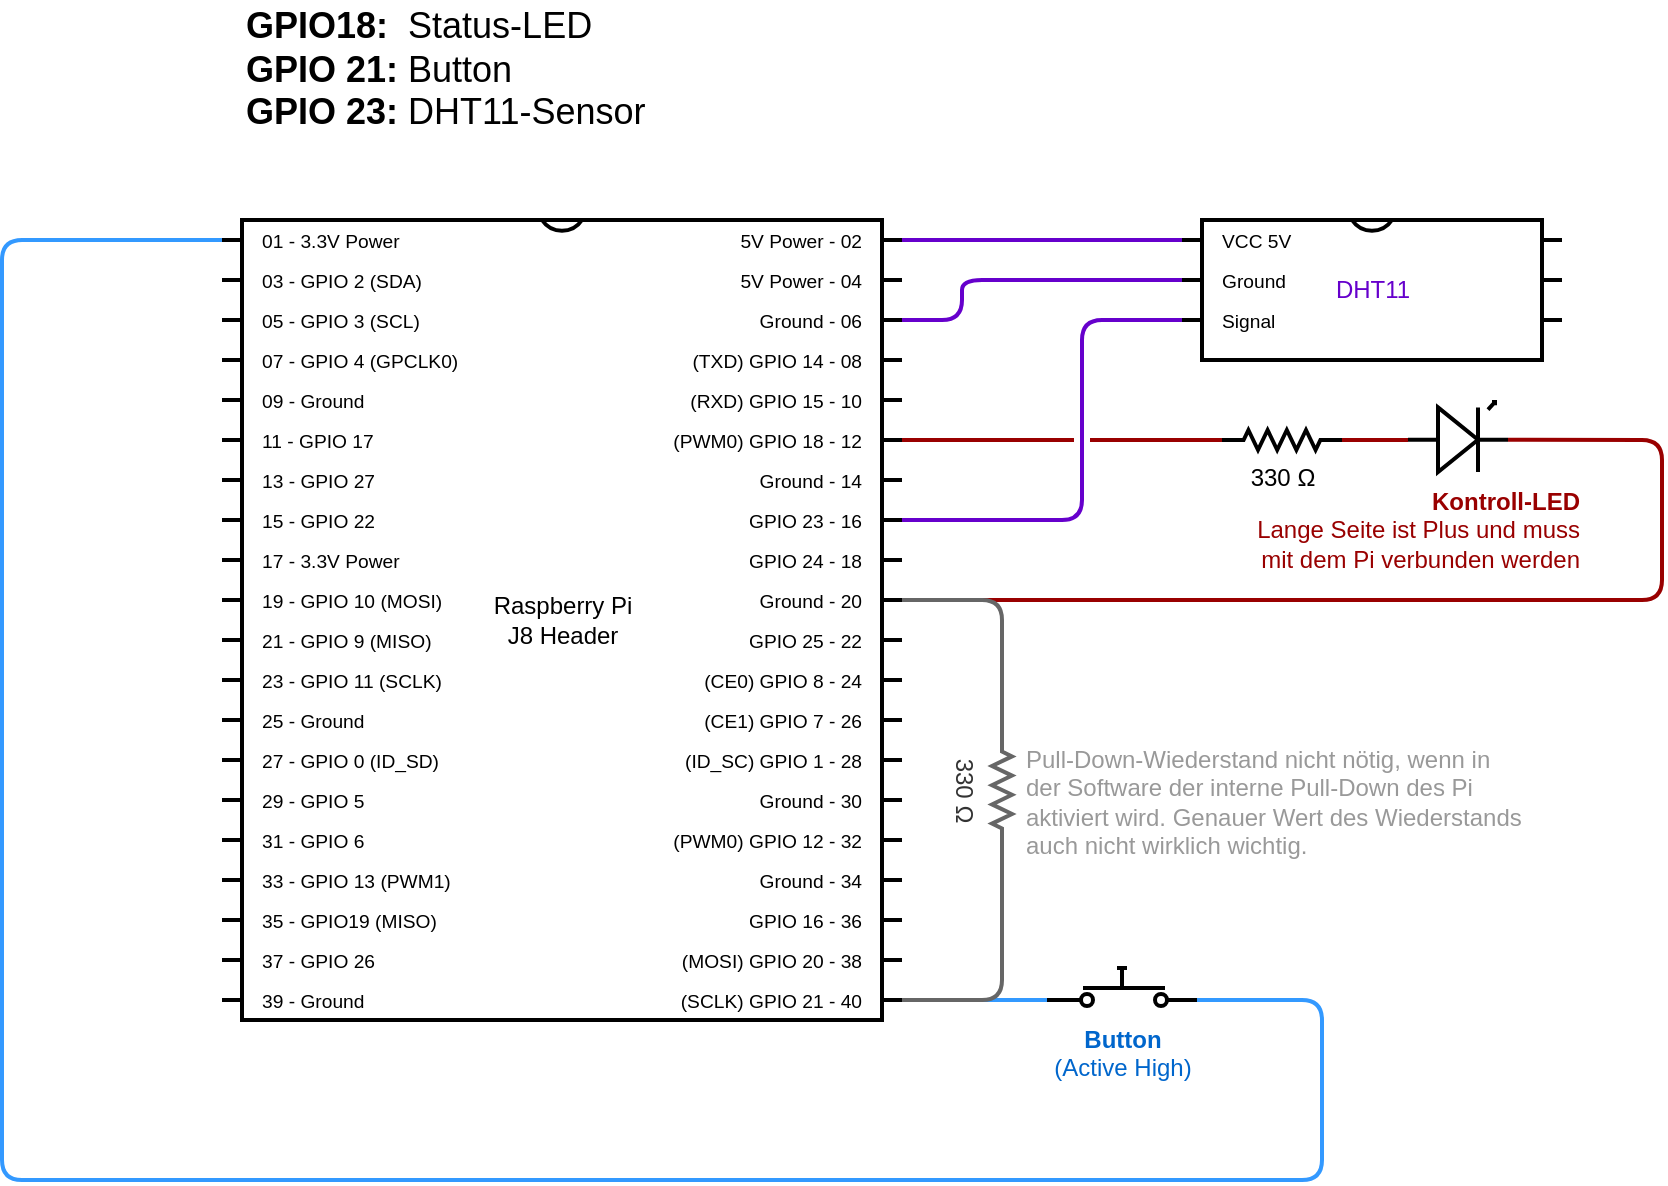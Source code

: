 <mxfile version="12.1.3" type="device" pages="1"><diagram name="Page-1" id="7e0a89b8-554c-2b80-1dc8-d5c74ca68de4"><mxGraphModel dx="1230" dy="483" grid="1" gridSize="10" guides="1" tooltips="1" connect="1" arrows="1" fold="1" page="0" pageScale="1" pageWidth="1100" pageHeight="850" background="#ffffff" math="0" shadow="0"><root><mxCell id="0"/><mxCell id="1" parent="0"/><mxCell id="6iAu4moibuNdluy4cOX--1" value="&lt;div&gt;Raspberry Pi&lt;/div&gt;&lt;div&gt;J8 Header&lt;br&gt;&lt;/div&gt;" style="shadow=0;dashed=0;align=center;fillColor=#ffffff;html=1;strokeWidth=2;shape=mxgraph.electrical.logic_gates.dual_inline_ic;labelNames=01 - 3.3V Power,03 - GPIO 2 (SDA),05 - GPIO 3 (SCL),07 - GPIO 4 (GPCLK0),09 - Ground,11 - GPIO 17,13 - GPIO 27,15 - GPIO 22,17 - 3.3V Power,19 - GPIO 10 (MOSI),21 - GPIO 9 (MISO),23 - GPIO 11 (SCLK),25 - Ground,27 - GPIO 0 (ID_SD),29 - GPIO 5,31 - GPIO 6,33 - GPIO 13 (PWM1),35 - GPIO19 (MISO),37 - GPIO 26,39 - Ground,(SCLK) GPIO 21 - 40,(MOSI) GPIO 20 - 38,GPIO 16 - 36,Ground - 34,(PWM0) GPIO 12 - 32,Ground - 30,(ID_SC) GPIO 1 - 28,(CE1) GPIO 7 - 26,(CE0) GPIO 8 - 24,GPIO 25 - 22,Ground - 20,GPIO 24 - 18,GPIO 23 - 16,Ground - 14,(PWM0) GPIO 18 - 12,(RXD) GPIO 15 - 10,(TXD) GPIO 14 - 08,Ground - 06,5V Power - 04,5V Power - 02;direction=east;portConstraintRotation=0;portConstraint=none;fixDash=0;autosize=0;collapsible=0;container=0;part=0;pinLabelType=cust;labelCount=40;" parent="1" vertex="1"><mxGeometry x="-130" y="280" width="340" height="400" as="geometry"/></mxCell><mxCell id="6iAu4moibuNdluy4cOX--3" value="330 &lt;span class=&quot;ILfuVd&quot;&gt;&lt;span class=&quot;e24Kjd&quot;&gt;Ω&lt;/span&gt;&lt;/span&gt;" style="pointerEvents=1;verticalLabelPosition=bottom;shadow=0;dashed=0;align=center;fillColor=#ffffff;html=1;verticalAlign=top;strokeWidth=2;shape=mxgraph.electrical.resistors.resistor_2;" parent="1" vertex="1"><mxGeometry x="370" y="385" width="60" height="10" as="geometry"/></mxCell><mxCell id="6iAu4moibuNdluy4cOX--4" value="" style="verticalLabelPosition=bottom;shadow=0;dashed=0;align=center;fillColor=#ffffff;html=1;verticalAlign=top;strokeWidth=2;shape=mxgraph.electrical.opto_electronics.led_1;pointerEvents=1;" parent="1" vertex="1"><mxGeometry x="463" y="371" width="50" height="35" as="geometry"/></mxCell><mxCell id="6SbIAg1NIHLnj1dBWv9F-1" value="&lt;div&gt;&lt;b&gt;Kontroll-LED&lt;/b&gt;&lt;/div&gt;&lt;div&gt;Lange Seite ist Plus und muss&lt;/div&gt;&lt;div&gt; mit dem Pi verbunden werden&lt;br&gt;&lt;/div&gt;" style="text;html=1;resizable=0;points=[];autosize=1;align=right;verticalAlign=top;spacingTop=-4;fontSize=12;fontColor=#990000;fontStyle=0" parent="1" vertex="1"><mxGeometry x="370" y="411" width="180" height="40" as="geometry"/></mxCell><mxCell id="6SbIAg1NIHLnj1dBWv9F-7" value="" style="pointerEvents=1;verticalLabelPosition=bottom;shadow=0;dashed=0;align=center;fillColor=#ffffff;html=1;verticalAlign=top;strokeWidth=2;shape=mxgraph.electrical.electro-mechanical.push_switch_no;fontSize=16;fontColor=#990000;rotation=0;" parent="1" vertex="1"><mxGeometry x="282.5" y="654" width="75" height="19" as="geometry"/></mxCell><mxCell id="6SbIAg1NIHLnj1dBWv9F-12" value="&lt;div style=&quot;font-size: 12px&quot; align=&quot;center&quot;&gt;&lt;b&gt;&lt;font style=&quot;font-size: 12px&quot; color=&quot;#0066CC&quot;&gt;Button&lt;/font&gt;&lt;/b&gt;&lt;/div&gt;&lt;div style=&quot;font-size: 12px&quot; align=&quot;center&quot;&gt;&lt;font style=&quot;font-size: 12px&quot; color=&quot;#0066CC&quot;&gt;(Active High)&lt;br&gt;&lt;/font&gt;&lt;/div&gt;" style="text;html=1;resizable=0;points=[];autosize=1;align=center;verticalAlign=top;spacingTop=-4;fontSize=16;fontColor=#990000;rotation=0;" parent="1" vertex="1"><mxGeometry x="280" y="680" width="80" height="40" as="geometry"/></mxCell><mxCell id="jOOKcYsBCt61_EoJy_Rm-1" value="&lt;font color=&quot;#6600CC&quot;&gt;DHT11&lt;/font&gt;" style="shadow=0;dashed=0;align=center;fillColor=#ffffff;html=1;strokeWidth=2;shape=mxgraph.electrical.logic_gates.dual_inline_ic;labelNames=VCC 5V,Ground,Signal,,,;pinSpacing=20;pinLabelType=cust;labelCount=6;" parent="1" vertex="1"><mxGeometry x="350" y="280" width="190" height="70" as="geometry"/></mxCell><mxCell id="jOOKcYsBCt61_EoJy_Rm-5" value="" style="endArrow=none;html=1;strokeColor=#6600CC;strokeWidth=2;jumpStyle=gap;entryX=0;entryY=0;entryDx=0;entryDy=50;entryPerimeter=0;exitX=1;exitY=0;exitDx=0;exitDy=150;exitPerimeter=0;" parent="1" edge="1" target="jOOKcYsBCt61_EoJy_Rm-1" source="6iAu4moibuNdluy4cOX--1"><mxGeometry width="100" relative="1" as="geometry"><mxPoint x="-240" y="179.5" as="sourcePoint"/><mxPoint x="-130" y="179.5" as="targetPoint"/><Array as="points"><mxPoint x="300" y="430"/><mxPoint x="300" y="330"/></Array></mxGeometry></mxCell><mxCell id="jOOKcYsBCt61_EoJy_Rm-6" value="" style="endArrow=none;html=1;strokeColor=#990000;strokeWidth=2;jumpStyle=gap;entryX=1;entryY=0;entryDx=0;entryDy=110;entryPerimeter=0;exitX=0;exitY=0.5;exitDx=0;exitDy=0;exitPerimeter=0;" parent="1" edge="1" target="6iAu4moibuNdluy4cOX--1" source="6iAu4moibuNdluy4cOX--3"><mxGeometry width="100" relative="1" as="geometry"><mxPoint x="-240" y="210" as="sourcePoint"/><mxPoint x="-130" y="210" as="targetPoint"/></mxGeometry></mxCell><mxCell id="jOOKcYsBCt61_EoJy_Rm-9" value="" style="endArrow=none;html=1;strokeColor=#3399FF;strokeWidth=2;jumpStyle=gap;entryX=0;entryY=0.84;entryDx=0;entryDy=0;entryPerimeter=0;exitX=1;exitY=0;exitDx=0;exitDy=390;exitPerimeter=0;" parent="1" edge="1" target="6SbIAg1NIHLnj1dBWv9F-7" source="6iAu4moibuNdluy4cOX--1"><mxGeometry width="100" relative="1" as="geometry"><mxPoint x="-240" y="240" as="sourcePoint"/><mxPoint x="-130" y="240" as="targetPoint"/></mxGeometry></mxCell><mxCell id="jOOKcYsBCt61_EoJy_Rm-11" value="&lt;div style=&quot;font-size: 18px&quot;&gt;&lt;b style=&quot;font-size: 18px&quot;&gt;GPIO18:&amp;nbsp; &lt;/b&gt;Status-LED&lt;/div&gt;&lt;div style=&quot;font-size: 18px&quot;&gt;&lt;b style=&quot;font-size: 18px&quot;&gt;GPIO 21:&lt;/b&gt; Button&lt;/div&gt;&lt;div style=&quot;font-size: 18px&quot;&gt;&lt;b style=&quot;font-size: 18px&quot;&gt;GPIO 23:&lt;/b&gt; DHT11-Sensor&lt;br style=&quot;font-size: 18px&quot;&gt;&lt;/div&gt;" style="text;html=1;resizable=0;points=[];autosize=1;align=left;verticalAlign=top;spacingTop=-4;fontSize=18;" parent="1" vertex="1"><mxGeometry x="-120" y="170" width="220" height="70" as="geometry"/></mxCell><mxCell id="cjklhRBgrA9RRJA8c7RL-1" value="" style="endArrow=none;html=1;strokeColor=#6600CC;strokeWidth=2;jumpStyle=gap;entryX=0;entryY=0;entryDx=0;entryDy=10;entryPerimeter=0;exitX=1;exitY=0;exitDx=0;exitDy=10;exitPerimeter=0;" edge="1" parent="1" source="6iAu4moibuNdluy4cOX--1" target="jOOKcYsBCt61_EoJy_Rm-1"><mxGeometry width="100" relative="1" as="geometry"><mxPoint x="220" y="440" as="sourcePoint"/><mxPoint x="360" y="340" as="targetPoint"/></mxGeometry></mxCell><mxCell id="cjklhRBgrA9RRJA8c7RL-2" value="" style="endArrow=none;html=1;strokeColor=#6600CC;strokeWidth=2;jumpStyle=gap;entryX=0;entryY=0;entryDx=0;entryDy=30;entryPerimeter=0;exitX=1;exitY=0;exitDx=0;exitDy=50;exitPerimeter=0;" edge="1" parent="1" source="6iAu4moibuNdluy4cOX--1" target="jOOKcYsBCt61_EoJy_Rm-1"><mxGeometry width="100" relative="1" as="geometry"><mxPoint x="220" y="300" as="sourcePoint"/><mxPoint x="360" y="300" as="targetPoint"/><Array as="points"><mxPoint x="240" y="330"/><mxPoint x="240" y="310"/></Array></mxGeometry></mxCell><mxCell id="cjklhRBgrA9RRJA8c7RL-3" value="" style="endArrow=none;html=1;strokeColor=#990000;strokeWidth=2;jumpStyle=gap;entryX=1;entryY=0.5;entryDx=0;entryDy=0;entryPerimeter=0;" edge="1" parent="1" target="6iAu4moibuNdluy4cOX--3"><mxGeometry width="100" relative="1" as="geometry"><mxPoint x="463" y="390" as="sourcePoint"/><mxPoint x="220" y="400" as="targetPoint"/></mxGeometry></mxCell><mxCell id="cjklhRBgrA9RRJA8c7RL-4" value="" style="endArrow=none;html=1;strokeColor=#990000;strokeWidth=2;jumpStyle=gap;entryX=1;entryY=0;entryDx=0;entryDy=190;entryPerimeter=0;exitX=1;exitY=0.54;exitDx=0;exitDy=0;exitPerimeter=0;" edge="1" parent="1" source="6iAu4moibuNdluy4cOX--4" target="6iAu4moibuNdluy4cOX--1"><mxGeometry width="100" relative="1" as="geometry"><mxPoint x="390" y="410" as="sourcePoint"/><mxPoint x="230" y="410" as="targetPoint"/><Array as="points"><mxPoint x="590" y="390"/><mxPoint x="590" y="470"/></Array></mxGeometry></mxCell><mxCell id="cjklhRBgrA9RRJA8c7RL-5" value="" style="endArrow=none;html=1;strokeColor=#3399FF;strokeWidth=2;jumpStyle=gap;exitX=1;exitY=0.84;exitDx=0;exitDy=0;exitPerimeter=0;entryX=0;entryY=0;entryDx=0;entryDy=10;entryPerimeter=0;" edge="1" parent="1" source="6SbIAg1NIHLnj1dBWv9F-7" target="6iAu4moibuNdluy4cOX--1"><mxGeometry width="100" relative="1" as="geometry"><mxPoint x="220" y="680" as="sourcePoint"/><mxPoint x="460" y="700" as="targetPoint"/><Array as="points"><mxPoint x="420" y="670"/><mxPoint x="420" y="760"/><mxPoint x="-240" y="760"/><mxPoint x="-240" y="290"/></Array></mxGeometry></mxCell><mxCell id="cjklhRBgrA9RRJA8c7RL-6" value="330 &lt;span class=&quot;ILfuVd&quot;&gt;&lt;span class=&quot;e24Kjd&quot;&gt;Ω&lt;/span&gt;&lt;/span&gt;" style="pointerEvents=1;verticalLabelPosition=bottom;shadow=0;dashed=0;align=center;fillColor=#f5f5f5;html=1;verticalAlign=top;strokeWidth=2;shape=mxgraph.electrical.resistors.resistor_2;rotation=90;strokeColor=#666666;fontColor=#333333;" vertex="1" parent="1"><mxGeometry x="230" y="560" width="60" height="10" as="geometry"/></mxCell><mxCell id="cjklhRBgrA9RRJA8c7RL-7" value="" style="endArrow=none;html=1;strokeColor=#666666;strokeWidth=2;jumpStyle=gap;entryX=1;entryY=0.5;entryDx=0;entryDy=0;entryPerimeter=0;fillColor=#f5f5f5;" edge="1" parent="1" target="cjklhRBgrA9RRJA8c7RL-6"><mxGeometry width="100" relative="1" as="geometry"><mxPoint x="210" y="670" as="sourcePoint"/><mxPoint x="292.5" y="679.96" as="targetPoint"/><Array as="points"><mxPoint x="260" y="670"/></Array></mxGeometry></mxCell><mxCell id="cjklhRBgrA9RRJA8c7RL-8" value="" style="endArrow=none;html=1;strokeColor=#666666;strokeWidth=2;jumpStyle=gap;entryX=1;entryY=0;entryDx=0;entryDy=190;entryPerimeter=0;exitX=0;exitY=0.5;exitDx=0;exitDy=0;exitPerimeter=0;fillColor=#f5f5f5;" edge="1" parent="1" source="cjklhRBgrA9RRJA8c7RL-6" target="6iAu4moibuNdluy4cOX--1"><mxGeometry width="100" relative="1" as="geometry"><mxPoint x="220" y="680" as="sourcePoint"/><mxPoint x="270" y="605" as="targetPoint"/><Array as="points"><mxPoint x="260" y="470"/></Array></mxGeometry></mxCell><mxCell id="cjklhRBgrA9RRJA8c7RL-9" value="&lt;div&gt;Pull-Down-Wiederstand nicht nötig, wenn in&lt;/div&gt;&lt;div&gt;der Software der interne Pull-Down des Pi&lt;/div&gt;&lt;div&gt;aktiviert wird. Genauer Wert des Wiederstands&lt;/div&gt;&lt;div&gt;auch nicht wirklich wichtig.&lt;br&gt;&lt;/div&gt;" style="text;html=1;resizable=0;points=[];autosize=1;align=left;verticalAlign=top;spacingTop=-4;fontColor=#999999;" vertex="1" parent="1"><mxGeometry x="270" y="540" width="270" height="60" as="geometry"/></mxCell></root></mxGraphModel></diagram></mxfile>
